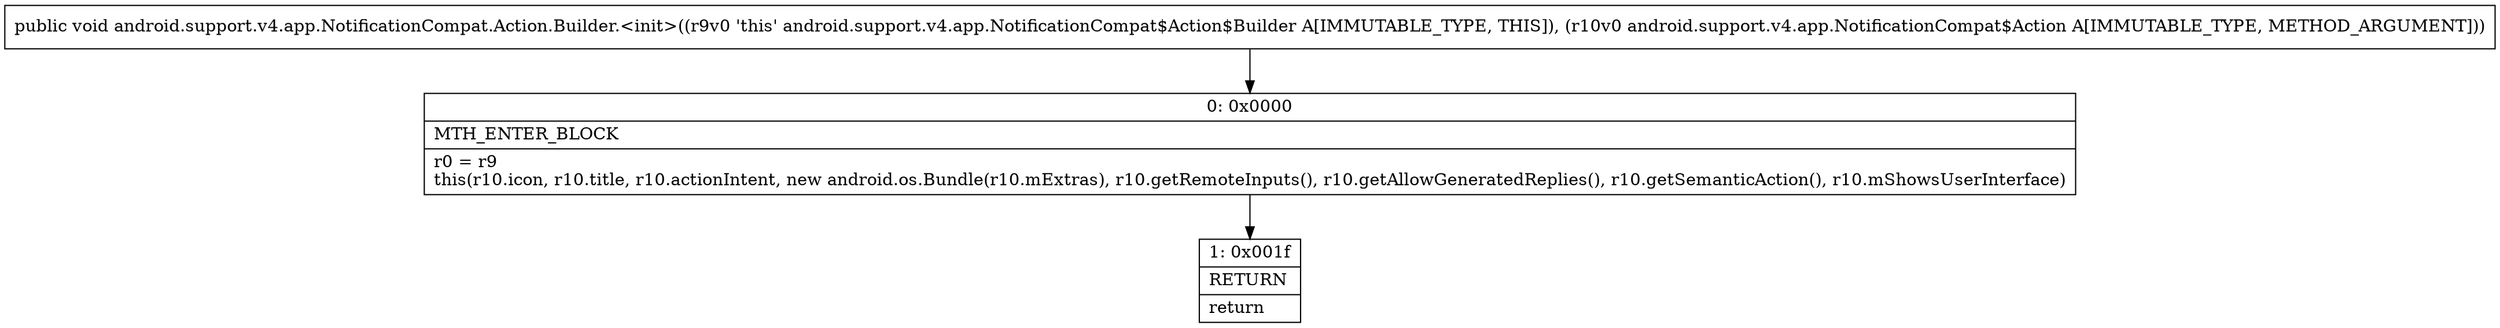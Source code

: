digraph "CFG forandroid.support.v4.app.NotificationCompat.Action.Builder.\<init\>(Landroid\/support\/v4\/app\/NotificationCompat$Action;)V" {
Node_0 [shape=record,label="{0\:\ 0x0000|MTH_ENTER_BLOCK\l|r0 = r9\lthis(r10.icon, r10.title, r10.actionIntent, new android.os.Bundle(r10.mExtras), r10.getRemoteInputs(), r10.getAllowGeneratedReplies(), r10.getSemanticAction(), r10.mShowsUserInterface)\l}"];
Node_1 [shape=record,label="{1\:\ 0x001f|RETURN\l|return\l}"];
MethodNode[shape=record,label="{public void android.support.v4.app.NotificationCompat.Action.Builder.\<init\>((r9v0 'this' android.support.v4.app.NotificationCompat$Action$Builder A[IMMUTABLE_TYPE, THIS]), (r10v0 android.support.v4.app.NotificationCompat$Action A[IMMUTABLE_TYPE, METHOD_ARGUMENT])) }"];
MethodNode -> Node_0;
Node_0 -> Node_1;
}

